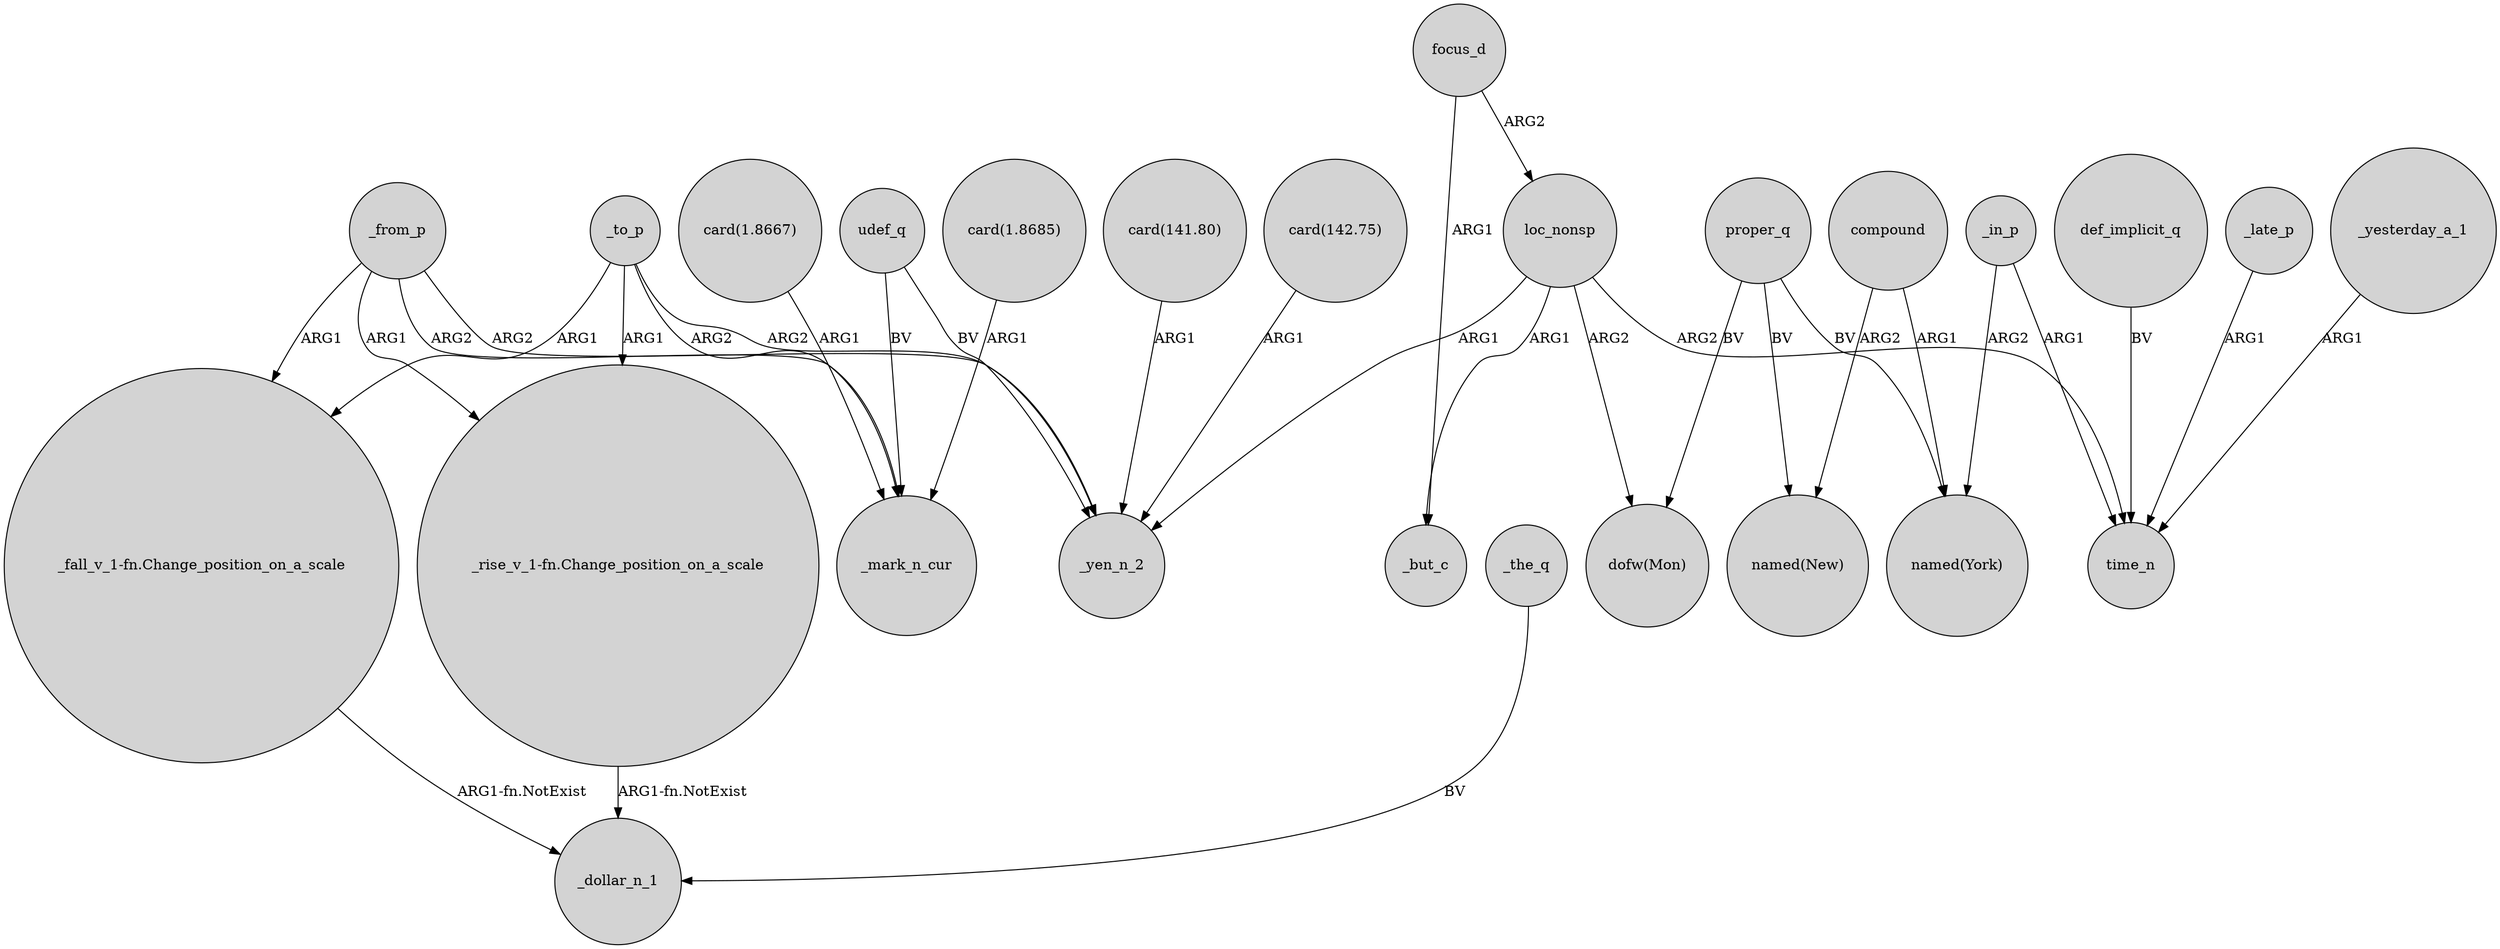 digraph {
	node [shape=circle style=filled]
	_late_p -> time_n [label=ARG1]
	focus_d -> loc_nonsp [label=ARG2]
	_yesterday_a_1 -> time_n [label=ARG1]
	udef_q -> _yen_n_2 [label=BV]
	compound -> "named(New)" [label=ARG2]
	_from_p -> _mark_n_cur [label=ARG2]
	"_fall_v_1-fn.Change_position_on_a_scale" -> _dollar_n_1 [label="ARG1-fn.NotExist"]
	_from_p -> "_fall_v_1-fn.Change_position_on_a_scale" [label=ARG1]
	_to_p -> _mark_n_cur [label=ARG2]
	loc_nonsp -> _but_c [label=ARG1]
	proper_q -> "named(New)" [label=BV]
	udef_q -> _mark_n_cur [label=BV]
	_the_q -> _dollar_n_1 [label=BV]
	_in_p -> time_n [label=ARG1]
	loc_nonsp -> time_n [label=ARG2]
	"card(1.8667)" -> _mark_n_cur [label=ARG1]
	compound -> "named(York)" [label=ARG1]
	"_rise_v_1-fn.Change_position_on_a_scale" -> _dollar_n_1 [label="ARG1-fn.NotExist"]
	proper_q -> "dofw(Mon)" [label=BV]
	loc_nonsp -> _yen_n_2 [label=ARG1]
	_to_p -> "_fall_v_1-fn.Change_position_on_a_scale" [label=ARG1]
	_in_p -> "named(York)" [label=ARG2]
	loc_nonsp -> "dofw(Mon)" [label=ARG2]
	"card(1.8685)" -> _mark_n_cur [label=ARG1]
	_to_p -> _yen_n_2 [label=ARG2]
	_from_p -> "_rise_v_1-fn.Change_position_on_a_scale" [label=ARG1]
	_from_p -> _yen_n_2 [label=ARG2]
	focus_d -> _but_c [label=ARG1]
	proper_q -> "named(York)" [label=BV]
	_to_p -> "_rise_v_1-fn.Change_position_on_a_scale" [label=ARG1]
	"card(142.75)" -> _yen_n_2 [label=ARG1]
	"card(141.80)" -> _yen_n_2 [label=ARG1]
	def_implicit_q -> time_n [label=BV]
}
